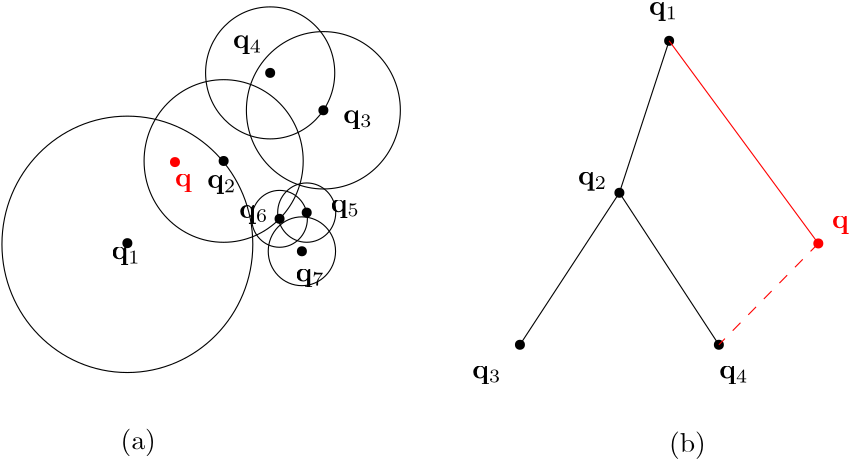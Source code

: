 <?xml version="1.0"?>
<!DOCTYPE ipe SYSTEM "ipe.dtd">
<ipe version="70005" creator="Ipe 7.1.1">
<info created="D:20111224031926" modified="D:20111224203732"/>
<ipestyle name="basic">
<symbol name="arrow/arc(spx)">
<path stroke="sym-stroke" fill="sym-stroke" pen="sym-pen">
0 0 m
-1 0.333 l
-1 -0.333 l
h
</path>
</symbol>
<symbol name="arrow/farc(spx)">
<path stroke="sym-stroke" fill="white" pen="sym-pen">
0 0 m
-1 0.333 l
-1 -0.333 l
h
</path>
</symbol>
<symbol name="mark/circle(sx)" transformations="translations">
<path fill="sym-stroke">
0.6 0 0 0.6 0 0 e
0.4 0 0 0.4 0 0 e
</path>
</symbol>
<symbol name="mark/disk(sx)" transformations="translations">
<path fill="sym-stroke">
0.6 0 0 0.6 0 0 e
</path>
</symbol>
<symbol name="mark/fdisk(sfx)" transformations="translations">
<group>
<path fill="sym-fill">
0.5 0 0 0.5 0 0 e
</path>
<path fill="sym-stroke" fillrule="eofill">
0.6 0 0 0.6 0 0 e
0.4 0 0 0.4 0 0 e
</path>
</group>
</symbol>
<symbol name="mark/box(sx)" transformations="translations">
<path fill="sym-stroke" fillrule="eofill">
-0.6 -0.6 m
0.6 -0.6 l
0.6 0.6 l
-0.6 0.6 l
h
-0.4 -0.4 m
0.4 -0.4 l
0.4 0.4 l
-0.4 0.4 l
h
</path>
</symbol>
<symbol name="mark/square(sx)" transformations="translations">
<path fill="sym-stroke">
-0.6 -0.6 m
0.6 -0.6 l
0.6 0.6 l
-0.6 0.6 l
h
</path>
</symbol>
<symbol name="mark/fsquare(sfx)" transformations="translations">
<group>
<path fill="sym-fill">
-0.5 -0.5 m
0.5 -0.5 l
0.5 0.5 l
-0.5 0.5 l
h
</path>
<path fill="sym-stroke" fillrule="eofill">
-0.6 -0.6 m
0.6 -0.6 l
0.6 0.6 l
-0.6 0.6 l
h
-0.4 -0.4 m
0.4 -0.4 l
0.4 0.4 l
-0.4 0.4 l
h
</path>
</group>
</symbol>
<symbol name="mark/cross(sx)" transformations="translations">
<group>
<path fill="sym-stroke">
-0.43 -0.57 m
0.57 0.43 l
0.43 0.57 l
-0.57 -0.43 l
h
</path>
<path fill="sym-stroke">
-0.43 0.57 m
0.57 -0.43 l
0.43 -0.57 l
-0.57 0.43 l
h
</path>
</group>
</symbol>
<symbol name="arrow/fnormal(spx)">
<path stroke="sym-stroke" fill="white" pen="sym-pen">
0 0 m
-1 0.333 l
-1 -0.333 l
h
</path>
</symbol>
<symbol name="arrow/pointed(spx)">
<path stroke="sym-stroke" fill="sym-stroke" pen="sym-pen">
0 0 m
-1 0.333 l
-0.8 0 l
-1 -0.333 l
h
</path>
</symbol>
<symbol name="arrow/fpointed(spx)">
<path stroke="sym-stroke" fill="white" pen="sym-pen">
0 0 m
-1 0.333 l
-0.8 0 l
-1 -0.333 l
h
</path>
</symbol>
<symbol name="arrow/linear(spx)">
<path stroke="sym-stroke" pen="sym-pen">
-1 0.333 m
0 0 l
-1 -0.333 l
</path>
</symbol>
<symbol name="arrow/fdouble(spx)">
<path stroke="sym-stroke" fill="white" pen="sym-pen">
0 0 m
-1 0.333 l
-1 -0.333 l
h
-1 0 m
-2 0.333 l
-2 -0.333 l
h
</path>
</symbol>
<symbol name="arrow/double(spx)">
<path stroke="sym-stroke" fill="sym-stroke" pen="sym-pen">
0 0 m
-1 0.333 l
-1 -0.333 l
h
-1 0 m
-2 0.333 l
-2 -0.333 l
h
</path>
</symbol>
<pen name="heavier" value="0.8"/>
<pen name="fat" value="1.2"/>
<pen name="ultrafat" value="2"/>
<symbolsize name="large" value="5"/>
<symbolsize name="small" value="2"/>
<symbolsize name="tiny" value="1.1"/>
<arrowsize name="large" value="10"/>
<arrowsize name="small" value="5"/>
<arrowsize name="tiny" value="3"/>
<color name="red" value="1 0 0"/>
<color name="green" value="0 1 0"/>
<color name="blue" value="0 0 1"/>
<color name="yellow" value="1 1 0"/>
<color name="orange" value="1 0.647 0"/>
<color name="gold" value="1 0.843 0"/>
<color name="purple" value="0.627 0.125 0.941"/>
<color name="gray" value="0.745"/>
<color name="brown" value="0.647 0.165 0.165"/>
<color name="navy" value="0 0 0.502"/>
<color name="pink" value="1 0.753 0.796"/>
<color name="seagreen" value="0.18 0.545 0.341"/>
<color name="turquoise" value="0.251 0.878 0.816"/>
<color name="violet" value="0.933 0.51 0.933"/>
<color name="darkblue" value="0 0 0.545"/>
<color name="darkcyan" value="0 0.545 0.545"/>
<color name="darkgray" value="0.663"/>
<color name="darkgreen" value="0 0.392 0"/>
<color name="darkmagenta" value="0.545 0 0.545"/>
<color name="darkorange" value="1 0.549 0"/>
<color name="darkred" value="0.545 0 0"/>
<color name="lightblue" value="0.678 0.847 0.902"/>
<color name="lightcyan" value="0.878 1 1"/>
<color name="lightgray" value="0.827"/>
<color name="lightgreen" value="0.565 0.933 0.565"/>
<color name="lightyellow" value="1 1 0.878"/>
<dashstyle name="dashed" value="[4] 0"/>
<dashstyle name="dotted" value="[1 3] 0"/>
<dashstyle name="dash dotted" value="[4 2 1 2] 0"/>
<dashstyle name="dash dot dotted" value="[4 2 1 2 1 2] 0"/>
<textsize name="large" value="\large"/>
<textsize name="small" value="\small"/>
<textsize name="tiny" value="\tiny"/>
<textsize name="Large" value="\Large"/>
<textsize name="LARGE" value="\LARGE"/>
<textsize name="huge" value="\huge"/>
<textsize name="Huge" value="\Huge"/>
<textsize name="footnote" value="\footnotesize"/>
<textstyle name="center" begin="\begin{center}" end="\end{center}"/>
<textstyle name="itemize" begin="\begin{itemize}" end="\end{itemize}"/>
<textstyle name="item" begin="\begin{itemize}\item{}" end="\end{itemize}"/>
<gridsize name="4 pts" value="4"/>
<gridsize name="8 pts (~3 mm)" value="8"/>
<gridsize name="16 pts (~6 mm)" value="16"/>
<gridsize name="32 pts (~12 mm)" value="32"/>
<gridsize name="10 pts (~3.5 mm)" value="10"/>
<gridsize name="20 pts (~7 mm)" value="20"/>
<gridsize name="14 pts (~5 mm)" value="14"/>
<gridsize name="28 pts (~10 mm)" value="28"/>
<gridsize name="56 pts (~20 mm)" value="56"/>
<anglesize name="90 deg" value="90"/>
<anglesize name="60 deg" value="60"/>
<anglesize name="45 deg" value="45"/>
<anglesize name="30 deg" value="30"/>
<anglesize name="22.5 deg" value="22.5"/>
<tiling name="falling" angle="-60" step="4" width="1"/>
<tiling name="rising" angle="30" step="4" width="1"/>
</ipestyle>
<page>
<layer name="alpha"/>
<view layers="alpha" active="alpha"/>
<use layer="alpha" matrix="0.713949 0 0 0.729705 7.04395 194.203" name="mark/disk(sx)" pos="80 736" size="normal" stroke="black"/>
<path matrix="0.713949 0 0 0.729705 7.04395 193.778" stroke="black">
63.2456 0 0 63.2456 80 736 e
</path>
<use matrix="0.713949 0 0 0.729705 7.04395 194.203" name="mark/disk(sx)" pos="128.542 776.542" size="normal" stroke="black"/>
<path matrix="0.713949 0 0 0.729705 7.04395 194.203" stroke="black">
40.1157 0 0 40.1157 128.542 776.542 e
</path>
<use matrix="0.713949 0 0 0.729705 7.04395 194.203" name="mark/disk(sx)" pos="156.735 748.004" size="normal" stroke="black"/>
<path matrix="0.713949 0 0 0.729705 7.04395 194.203" stroke="black">
14.0312 0 0 14.0312 156.735 748.004 e
</path>
<use matrix="0.713949 0 0 0.729705 7.04395 194.203" name="mark/disk(sx)" pos="170.427 751.07" size="normal" stroke="black"/>
<path matrix="0.713949 0 0 0.729705 7.04395 194.203" stroke="black">
14.6348 0 0 14.6348 170.427 751.07 e
</path>
<use matrix="0.713949 0 0 0.729705 7.04395 194.203" name="mark/disk(sx)" pos="168 732" size="normal" stroke="black"/>
<path matrix="0.713949 0 0 0.729705 7.04395 194.203" stroke="black">
16.9706 0 0 16.9706 168 732 e
</path>
<use matrix="0.713949 0 0 0.729705 7.04395 194.203" name="mark/disk(sx)" pos="152 820" size="normal" stroke="black"/>
<path matrix="0.713949 0 0 0.729705 7.04395 194.203" stroke="black">
32.5627 0 0 32.5627 152 820 e
</path>
<use matrix="0.713949 0 0 0.729705 7.04395 194.203" name="mark/disk(sx)" pos="178.831 801.55" size="normal" stroke="black"/>
<path matrix="0.713949 0 0 0.729705 7.04395 194.203" stroke="black">
38.8156 0 0 38.8156 178.831 801.55 e
</path>
<use matrix="0.713949 0 0 0.729705 7.04395 194.203" name="mark/disk(sx)" pos="104 776" size="normal" stroke="red"/>
<text matrix="0.713949 0 0 0.729705 7.04395 194.203" transformations="translations" pos="104 764" stroke="red" type="label" width="6.047" height="4.435" depth="1.93" valign="baseline">$\mathbf q$</text>
<text matrix="0.713949 0 0 0.729705 7.04395 194.203" transformations="translations" pos="104 764" stroke="black" type="label" width="0" height="0" depth="0" valign="baseline"></text>
<text matrix="0.713949 0 0 0.729705 7.04395 194.203" transformations="translations" pos="72 728" stroke="black" type="label" width="10.516" height="4.435" depth="1.93" valign="baseline">$\mathbf q_1$</text>
<text matrix="0.713949 0 0 0.729705 41.5148 219.89" transformations="translations" pos="72 728" stroke="black" type="label" width="10.516" height="4.435" depth="1.93" valign="baseline">$\mathbf q_2$</text>
<text matrix="0.713949 0 0 0.729705 50.7559 270.194" transformations="translations" pos="72 728" stroke="black" type="label" width="10.516" height="4.435" depth="1.93" valign="baseline">$\mathbf q_4$</text>
<text matrix="0.713949 0 0 0.729705 90.4995 243.241" transformations="translations" pos="72 728" stroke="black" type="label" width="10.516" height="4.435" depth="1.93" valign="baseline">$\mathbf q_3$</text>
<text matrix="0.713949 0 0 0.729705 85.956 211.134" transformations="translations" pos="72 728" stroke="black" type="label" width="10.516" height="4.435" depth="1.93" valign="baseline">$\mathbf q_5$</text>
<text matrix="0.713949 0 0 0.729705 73.2944 186.231" transformations="translations" pos="72 728" stroke="black" type="label" width="10.516" height="4.435" depth="1.93" valign="baseline">$\mathbf q_7$</text>
<text matrix="0.713949 0 0 0.729705 53.0228 209.117" transformations="translations" pos="72 728" stroke="black" type="label" width="10.516" height="4.435" depth="1.93" valign="baseline">$\mathbf q_6$</text>
<use matrix="1.11896 0 0 1.13983 -134.681 -125.994" name="mark/disk(sx)" pos="352 816" size="normal" stroke="black"/>
<use matrix="1.11896 0 0 1.13983 -134.681 -125.994" name="mark/disk(sx)" pos="336 768" size="normal" stroke="black"/>
<use matrix="1.11896 0 0 1.13983 -134.681 -125.994" name="mark/disk(sx)" pos="304 720" size="normal" stroke="black"/>
<use matrix="1.11896 0 0 1.13983 -134.681 -125.994" name="mark/disk(sx)" pos="368 720" size="normal" stroke="black"/>
<use matrix="1.11896 0 0 1.13983 -134.681 -125.994" name="mark/disk(sx)" pos="400 752" size="normal" stroke="red"/>
<path matrix="1.11896 0 0 1.13983 -134.681 -125.994" stroke="black">
352 816 m
336 768 l
304 720 l
304 720 l
</path>
<path matrix="1.11896 0 0 1.13983 -134.681 -125.994" stroke="black">
336 768 m
368 720 l
368 720 l
</path>
<path matrix="1.11896 0 0 1.13983 -134.681 -125.994" stroke="red">
352 816 m
400 752 l
</path>
<text matrix="0.713949 0 0 0.729705 200.553 282.142" transformations="translations" pos="72 728" stroke="black" type="label" width="10.516" height="4.435" depth="1.93" valign="baseline">$\mathbf q_1$</text>
<text matrix="0.713949 0 0 0.729705 174.947 221.032" transformations="translations" pos="72 728" stroke="black" type="label" width="10.516" height="4.435" depth="1.93" valign="baseline">$\mathbf q_2$</text>
<text matrix="0.713949 0 0 0.729705 136.903 151.351" transformations="translations" pos="72 728" stroke="black" type="label" width="10.516" height="4.435" depth="1.93" valign="baseline">$\mathbf q_3$</text>
<text matrix="0.713949 0 0 0.729705 225.792 151.351" transformations="translations" pos="72 728" stroke="black" type="label" width="10.516" height="4.435" depth="1.93" valign="baseline">$\mathbf q_4$</text>
<text matrix="0.713949 0 0 0.729705 266.397 205.381" transformations="translations" pos="72 728" stroke="black" type="label" width="6.047" height="4.435" depth="1.93" valign="baseline">\textcolor{red}{$\mathbf q$}</text>
<path matrix="1.11896 0 0 1.13983 -2.26095 -114.442" stroke="red" dash="dashed">
281.658 741.866 m
249.658 709.866 l
249.658 709.866 l
</path>
<text matrix="1 0 0 1 7.09399 -29.6509" transformations="translations" pos="54.5717 686.711" stroke="black" type="label" width="12.73" height="7.473" depth="2.49" valign="baseline">(a)</text>
<text matrix="1 0 0 1 204.549 -30.5987" transformations="translations" pos="54.5717 686.711" stroke="black" type="label" width="13.284" height="7.473" depth="2.49" valign="baseline">(b)</text>
</page>
</ipe>

